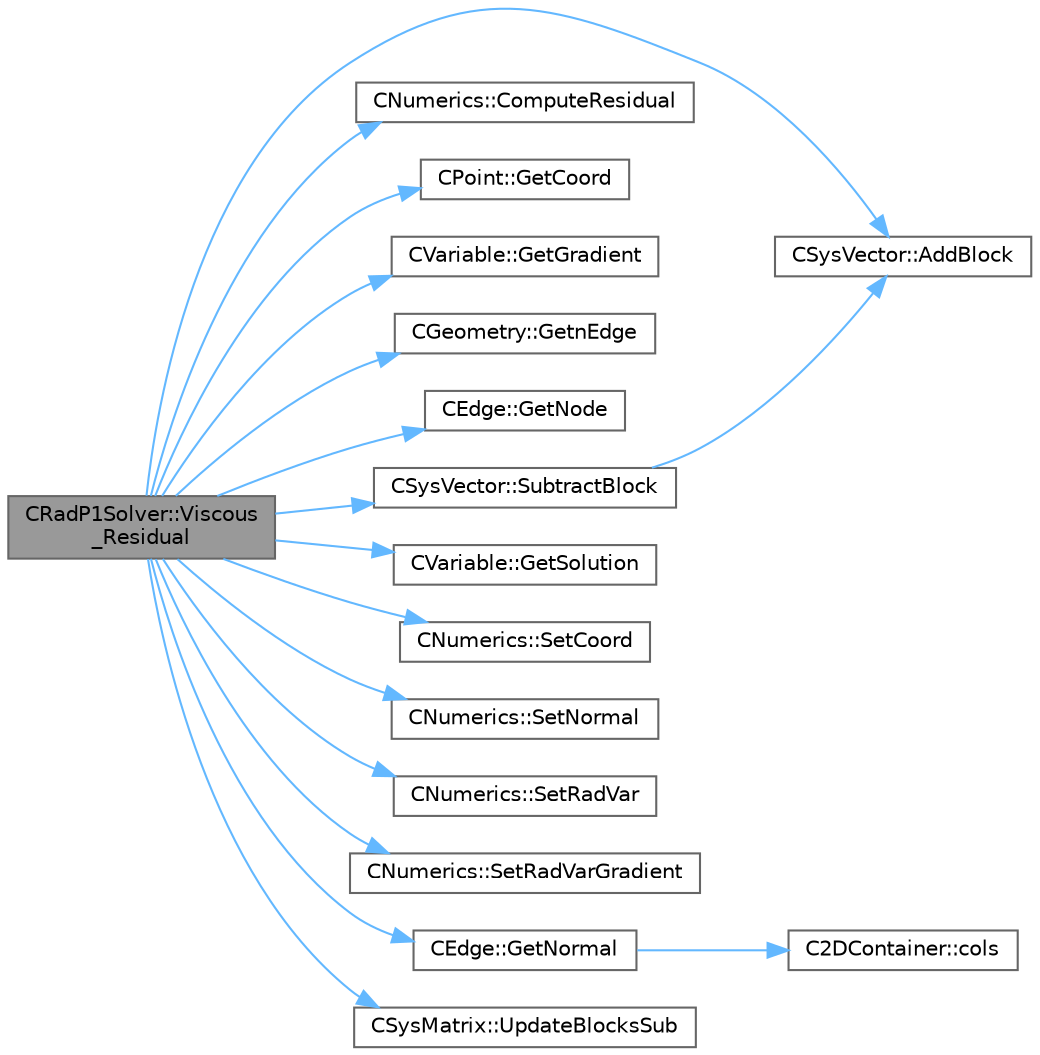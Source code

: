 digraph "CRadP1Solver::Viscous_Residual"
{
 // LATEX_PDF_SIZE
  bgcolor="transparent";
  edge [fontname=Helvetica,fontsize=10,labelfontname=Helvetica,labelfontsize=10];
  node [fontname=Helvetica,fontsize=10,shape=box,height=0.2,width=0.4];
  rankdir="LR";
  Node1 [id="Node000001",label="CRadP1Solver::Viscous\l_Residual",height=0.2,width=0.4,color="gray40", fillcolor="grey60", style="filled", fontcolor="black",tooltip="Compute the viscous residuals for the turbulent equation."];
  Node1 -> Node2 [id="edge1_Node000001_Node000002",color="steelblue1",style="solid",tooltip=" "];
  Node2 [id="Node000002",label="CSysVector::AddBlock",height=0.2,width=0.4,color="grey40", fillcolor="white", style="filled",URL="$classCSysVector.html#aa463275cba394503a9778529fdaa4494",tooltip="Add \"block\" to the vector, see SetBlock."];
  Node1 -> Node3 [id="edge2_Node000001_Node000003",color="steelblue1",style="solid",tooltip=" "];
  Node3 [id="Node000003",label="CNumerics::ComputeResidual",height=0.2,width=0.4,color="grey40", fillcolor="white", style="filled",URL="$classCNumerics.html#aa0ca13663a047ef2640b377b33875e29",tooltip="Compute the numerical residual."];
  Node1 -> Node4 [id="edge3_Node000001_Node000004",color="steelblue1",style="solid",tooltip=" "];
  Node4 [id="Node000004",label="CPoint::GetCoord",height=0.2,width=0.4,color="grey40", fillcolor="white", style="filled",URL="$classCPoint.html#ab16c29dd03911529cd73bf467c313179",tooltip="Get the coordinates dor the control volume."];
  Node1 -> Node5 [id="edge4_Node000001_Node000005",color="steelblue1",style="solid",tooltip=" "];
  Node5 [id="Node000005",label="CVariable::GetGradient",height=0.2,width=0.4,color="grey40", fillcolor="white", style="filled",URL="$classCVariable.html#a3215c20563e6d4bbeb4020d6161b48e5",tooltip="Get the gradient of the entire solution."];
  Node1 -> Node6 [id="edge5_Node000001_Node000006",color="steelblue1",style="solid",tooltip=" "];
  Node6 [id="Node000006",label="CGeometry::GetnEdge",height=0.2,width=0.4,color="grey40", fillcolor="white", style="filled",URL="$classCGeometry.html#aba89cceede61b33426b2783385431f5b",tooltip="Get number of edges."];
  Node1 -> Node7 [id="edge6_Node000001_Node000007",color="steelblue1",style="solid",tooltip=" "];
  Node7 [id="Node000007",label="CEdge::GetNode",height=0.2,width=0.4,color="grey40", fillcolor="white", style="filled",URL="$classCEdge.html#a5cd6f283cb2f3e4dfc037c0db6ae1055",tooltip="Get left/right node index defining the edge."];
  Node1 -> Node8 [id="edge7_Node000001_Node000008",color="steelblue1",style="solid",tooltip=" "];
  Node8 [id="Node000008",label="CEdge::GetNormal",height=0.2,width=0.4,color="grey40", fillcolor="white", style="filled",URL="$classCEdge.html#a4ace970590e47bd39ea5780c3e0e2037",tooltip="Copy the the normal vector of a face."];
  Node8 -> Node9 [id="edge8_Node000008_Node000009",color="steelblue1",style="solid",tooltip=" "];
  Node9 [id="Node000009",label="C2DContainer::cols",height=0.2,width=0.4,color="grey40", fillcolor="white", style="filled",URL="$classC2DContainer.html#ab6d9161cd08887f034322ebcbc3deb12",tooltip=" "];
  Node1 -> Node10 [id="edge9_Node000001_Node000010",color="steelblue1",style="solid",tooltip=" "];
  Node10 [id="Node000010",label="CVariable::GetSolution",height=0.2,width=0.4,color="grey40", fillcolor="white", style="filled",URL="$classCVariable.html#a261483e39c23c1de7cb9aea7e917c121",tooltip="Get the solution."];
  Node1 -> Node11 [id="edge10_Node000001_Node000011",color="steelblue1",style="solid",tooltip=" "];
  Node11 [id="Node000011",label="CNumerics::SetCoord",height=0.2,width=0.4,color="grey40", fillcolor="white", style="filled",URL="$classCNumerics.html#a6ca4a8e17d68ea63f1dba96cd5f2967d",tooltip="Set coordinates of the points."];
  Node1 -> Node12 [id="edge11_Node000001_Node000012",color="steelblue1",style="solid",tooltip=" "];
  Node12 [id="Node000012",label="CNumerics::SetNormal",height=0.2,width=0.4,color="grey40", fillcolor="white", style="filled",URL="$classCNumerics.html#a93fd2262832ae5081317548f2f9cdbb3",tooltip="Set the value of the normal vector to the face between two points."];
  Node1 -> Node13 [id="edge12_Node000001_Node000013",color="steelblue1",style="solid",tooltip=" "];
  Node13 [id="Node000013",label="CNumerics::SetRadVar",height=0.2,width=0.4,color="grey40", fillcolor="white", style="filled",URL="$classCNumerics.html#ad29b2a0cb771eca1276a336596da083c",tooltip="Set the value of the radiation variable."];
  Node1 -> Node14 [id="edge13_Node000001_Node000014",color="steelblue1",style="solid",tooltip=" "];
  Node14 [id="Node000014",label="CNumerics::SetRadVarGradient",height=0.2,width=0.4,color="grey40", fillcolor="white", style="filled",URL="$classCNumerics.html#aea076c8f640d8bb9e6f9790a75117a96",tooltip="Set the gradient of the radiation variables."];
  Node1 -> Node15 [id="edge14_Node000001_Node000015",color="steelblue1",style="solid",tooltip=" "];
  Node15 [id="Node000015",label="CSysVector::SubtractBlock",height=0.2,width=0.4,color="grey40", fillcolor="white", style="filled",URL="$classCSysVector.html#a71ea6ec1ebdb77535b976bb40e7659a6",tooltip="Subtract \"block\" from the vector, see AddBlock."];
  Node15 -> Node2 [id="edge15_Node000015_Node000002",color="steelblue1",style="solid",tooltip=" "];
  Node1 -> Node16 [id="edge16_Node000001_Node000016",color="steelblue1",style="solid",tooltip=" "];
  Node16 [id="Node000016",label="CSysMatrix::UpdateBlocksSub",height=0.2,width=0.4,color="grey40", fillcolor="white", style="filled",URL="$classCSysMatrix.html#a1ebf6d2d56bd3336ff4118d7a94b4d6b",tooltip="Short-hand for the \"subtractive\" version (sub from i* add to j*) of UpdateBlocks."];
}
